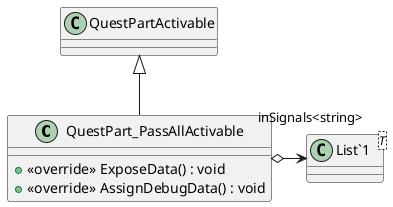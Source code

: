 @startuml
class QuestPart_PassAllActivable {
    + <<override>> ExposeData() : void
    + <<override>> AssignDebugData() : void
}
class "List`1"<T> {
}
QuestPartActivable <|-- QuestPart_PassAllActivable
QuestPart_PassAllActivable o-> "inSignals<string>" "List`1"
@enduml
